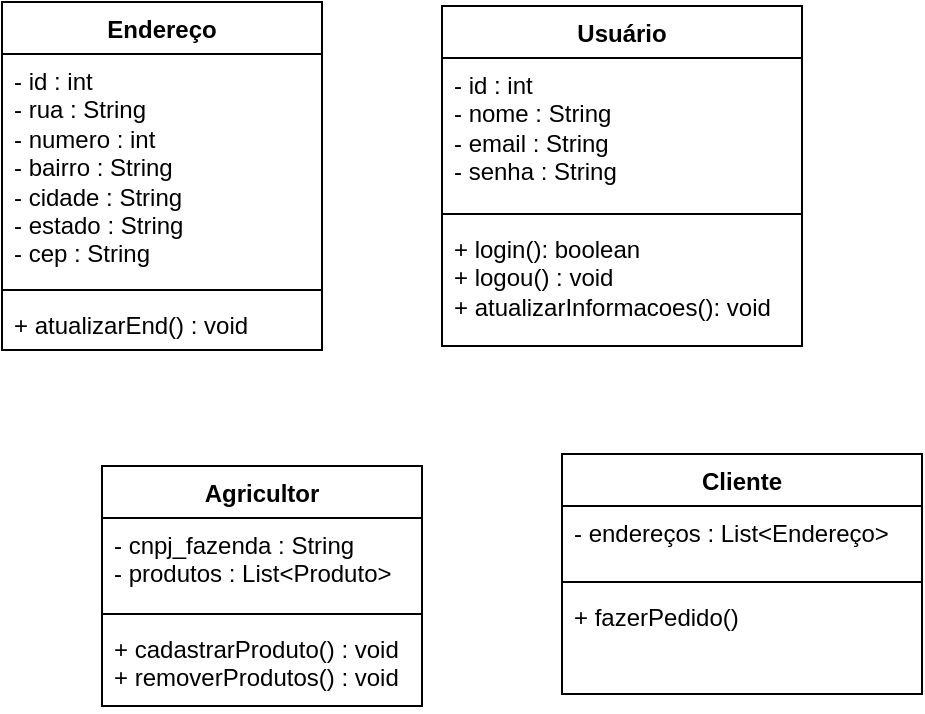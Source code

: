 <mxfile version="24.7.10">
  <diagram name="Página-1" id="Q1GDpHMXebuc5FLrC5qu">
    <mxGraphModel dx="954" dy="1769" grid="1" gridSize="10" guides="1" tooltips="1" connect="1" arrows="1" fold="1" page="1" pageScale="1" pageWidth="827" pageHeight="1169" math="0" shadow="0">
      <root>
        <mxCell id="0" />
        <mxCell id="1" parent="0" />
        <mxCell id="c0ZEwymZsBX48ia5Rc3S-5" value="Usuário" style="swimlane;fontStyle=1;align=center;verticalAlign=top;childLayout=stackLayout;horizontal=1;startSize=26;horizontalStack=0;resizeParent=1;resizeParentMax=0;resizeLast=0;collapsible=1;marginBottom=0;whiteSpace=wrap;html=1;" parent="1" vertex="1">
          <mxGeometry x="380" y="-310" width="180" height="170" as="geometry" />
        </mxCell>
        <mxCell id="c0ZEwymZsBX48ia5Rc3S-6" value="- id : int&lt;div&gt;- nome : String&lt;/div&gt;&lt;div&gt;- email : String&lt;/div&gt;&lt;div&gt;- senha : String&lt;/div&gt;" style="text;strokeColor=none;fillColor=none;align=left;verticalAlign=top;spacingLeft=4;spacingRight=4;overflow=hidden;rotatable=0;points=[[0,0.5],[1,0.5]];portConstraint=eastwest;whiteSpace=wrap;html=1;" parent="c0ZEwymZsBX48ia5Rc3S-5" vertex="1">
          <mxGeometry y="26" width="180" height="74" as="geometry" />
        </mxCell>
        <mxCell id="c0ZEwymZsBX48ia5Rc3S-7" value="" style="line;strokeWidth=1;fillColor=none;align=left;verticalAlign=middle;spacingTop=-1;spacingLeft=3;spacingRight=3;rotatable=0;labelPosition=right;points=[];portConstraint=eastwest;strokeColor=inherit;" parent="c0ZEwymZsBX48ia5Rc3S-5" vertex="1">
          <mxGeometry y="100" width="180" height="8" as="geometry" />
        </mxCell>
        <mxCell id="c0ZEwymZsBX48ia5Rc3S-8" value="+ login(): boolean&lt;div&gt;+ logou() : void&lt;/div&gt;&lt;div&gt;+&amp;nbsp;atualizarInformacoes(): void&lt;/div&gt;" style="text;strokeColor=none;fillColor=none;align=left;verticalAlign=top;spacingLeft=4;spacingRight=4;overflow=hidden;rotatable=0;points=[[0,0.5],[1,0.5]];portConstraint=eastwest;whiteSpace=wrap;html=1;" parent="c0ZEwymZsBX48ia5Rc3S-5" vertex="1">
          <mxGeometry y="108" width="180" height="62" as="geometry" />
        </mxCell>
        <mxCell id="c0ZEwymZsBX48ia5Rc3S-9" value="Endereço" style="swimlane;fontStyle=1;align=center;verticalAlign=top;childLayout=stackLayout;horizontal=1;startSize=26;horizontalStack=0;resizeParent=1;resizeParentMax=0;resizeLast=0;collapsible=1;marginBottom=0;whiteSpace=wrap;html=1;" parent="1" vertex="1">
          <mxGeometry x="160" y="-312" width="160" height="174" as="geometry" />
        </mxCell>
        <mxCell id="c0ZEwymZsBX48ia5Rc3S-10" value="- id : int&lt;div&gt;- rua : String&lt;/div&gt;&lt;div&gt;- numero : int&lt;/div&gt;&lt;div&gt;- bairro : String&lt;/div&gt;&lt;div&gt;- cidade : String&lt;/div&gt;&lt;div&gt;- estado : String&lt;/div&gt;&lt;div&gt;- cep : String&lt;/div&gt;" style="text;strokeColor=none;fillColor=none;align=left;verticalAlign=top;spacingLeft=4;spacingRight=4;overflow=hidden;rotatable=0;points=[[0,0.5],[1,0.5]];portConstraint=eastwest;whiteSpace=wrap;html=1;" parent="c0ZEwymZsBX48ia5Rc3S-9" vertex="1">
          <mxGeometry y="26" width="160" height="114" as="geometry" />
        </mxCell>
        <mxCell id="c0ZEwymZsBX48ia5Rc3S-11" value="" style="line;strokeWidth=1;fillColor=none;align=left;verticalAlign=middle;spacingTop=-1;spacingLeft=3;spacingRight=3;rotatable=0;labelPosition=right;points=[];portConstraint=eastwest;strokeColor=inherit;" parent="c0ZEwymZsBX48ia5Rc3S-9" vertex="1">
          <mxGeometry y="140" width="160" height="8" as="geometry" />
        </mxCell>
        <mxCell id="c0ZEwymZsBX48ia5Rc3S-12" value="+ atualizarEnd() : void" style="text;strokeColor=none;fillColor=none;align=left;verticalAlign=top;spacingLeft=4;spacingRight=4;overflow=hidden;rotatable=0;points=[[0,0.5],[1,0.5]];portConstraint=eastwest;whiteSpace=wrap;html=1;" parent="c0ZEwymZsBX48ia5Rc3S-9" vertex="1">
          <mxGeometry y="148" width="160" height="26" as="geometry" />
        </mxCell>
        <mxCell id="RVrp-rEMrFTjAYgQbzQh-1" value="Agricultor" style="swimlane;fontStyle=1;align=center;verticalAlign=top;childLayout=stackLayout;horizontal=1;startSize=26;horizontalStack=0;resizeParent=1;resizeParentMax=0;resizeLast=0;collapsible=1;marginBottom=0;whiteSpace=wrap;html=1;" parent="1" vertex="1">
          <mxGeometry x="210" y="-80" width="160" height="120" as="geometry" />
        </mxCell>
        <mxCell id="RVrp-rEMrFTjAYgQbzQh-2" value="- cnpj_fazenda : String&lt;div&gt;- produtos :&amp;nbsp;List&amp;lt;Produto&amp;gt;&lt;/div&gt;" style="text;strokeColor=none;fillColor=none;align=left;verticalAlign=top;spacingLeft=4;spacingRight=4;overflow=hidden;rotatable=0;points=[[0,0.5],[1,0.5]];portConstraint=eastwest;whiteSpace=wrap;html=1;" parent="RVrp-rEMrFTjAYgQbzQh-1" vertex="1">
          <mxGeometry y="26" width="160" height="44" as="geometry" />
        </mxCell>
        <mxCell id="RVrp-rEMrFTjAYgQbzQh-3" value="" style="line;strokeWidth=1;fillColor=none;align=left;verticalAlign=middle;spacingTop=-1;spacingLeft=3;spacingRight=3;rotatable=0;labelPosition=right;points=[];portConstraint=eastwest;strokeColor=inherit;" parent="RVrp-rEMrFTjAYgQbzQh-1" vertex="1">
          <mxGeometry y="70" width="160" height="8" as="geometry" />
        </mxCell>
        <mxCell id="RVrp-rEMrFTjAYgQbzQh-4" value="+ cadastrarProduto() : void&lt;div&gt;+ removerProdutos() : void&lt;/div&gt;" style="text;strokeColor=none;fillColor=none;align=left;verticalAlign=top;spacingLeft=4;spacingRight=4;overflow=hidden;rotatable=0;points=[[0,0.5],[1,0.5]];portConstraint=eastwest;whiteSpace=wrap;html=1;" parent="RVrp-rEMrFTjAYgQbzQh-1" vertex="1">
          <mxGeometry y="78" width="160" height="42" as="geometry" />
        </mxCell>
        <mxCell id="RVrp-rEMrFTjAYgQbzQh-5" value="Cliente" style="swimlane;fontStyle=1;align=center;verticalAlign=top;childLayout=stackLayout;horizontal=1;startSize=26;horizontalStack=0;resizeParent=1;resizeParentMax=0;resizeLast=0;collapsible=1;marginBottom=0;whiteSpace=wrap;html=1;" parent="1" vertex="1">
          <mxGeometry x="440" y="-86" width="180" height="120" as="geometry" />
        </mxCell>
        <mxCell id="RVrp-rEMrFTjAYgQbzQh-6" value="- endereços :&amp;nbsp;List&amp;lt;Endereço&amp;gt;" style="text;strokeColor=none;fillColor=none;align=left;verticalAlign=top;spacingLeft=4;spacingRight=4;overflow=hidden;rotatable=0;points=[[0,0.5],[1,0.5]];portConstraint=eastwest;whiteSpace=wrap;html=1;" parent="RVrp-rEMrFTjAYgQbzQh-5" vertex="1">
          <mxGeometry y="26" width="180" height="34" as="geometry" />
        </mxCell>
        <mxCell id="RVrp-rEMrFTjAYgQbzQh-7" value="" style="line;strokeWidth=1;fillColor=none;align=left;verticalAlign=middle;spacingTop=-1;spacingLeft=3;spacingRight=3;rotatable=0;labelPosition=right;points=[];portConstraint=eastwest;strokeColor=inherit;" parent="RVrp-rEMrFTjAYgQbzQh-5" vertex="1">
          <mxGeometry y="60" width="180" height="8" as="geometry" />
        </mxCell>
        <mxCell id="RVrp-rEMrFTjAYgQbzQh-8" value="+ fazerPedido()&lt;div&gt;&lt;br&gt;&lt;/div&gt;" style="text;strokeColor=none;fillColor=none;align=left;verticalAlign=top;spacingLeft=4;spacingRight=4;overflow=hidden;rotatable=0;points=[[0,0.5],[1,0.5]];portConstraint=eastwest;whiteSpace=wrap;html=1;" parent="RVrp-rEMrFTjAYgQbzQh-5" vertex="1">
          <mxGeometry y="68" width="180" height="52" as="geometry" />
        </mxCell>
      </root>
    </mxGraphModel>
  </diagram>
</mxfile>
